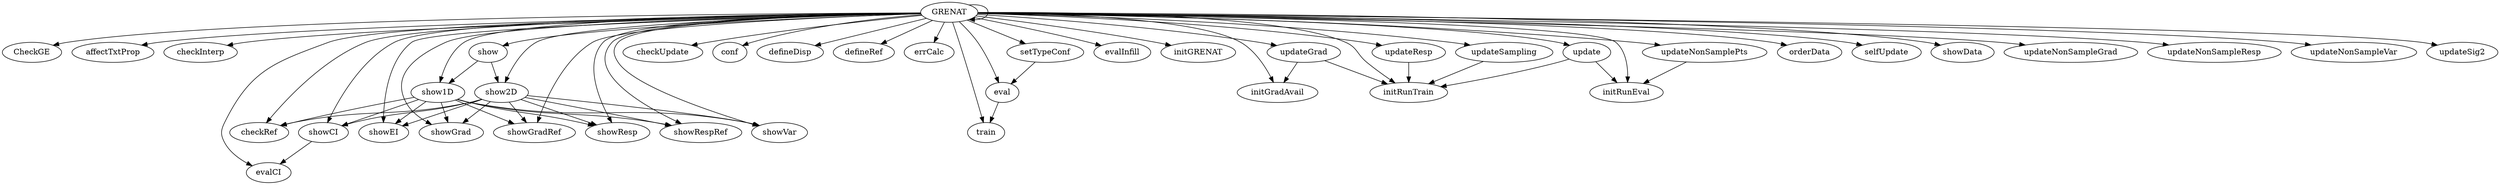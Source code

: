 /* Created by mdot for Matlab */
digraph m2html {
  GRENAT -> CheckGE;
  GRENAT -> GRENAT;
  GRENAT -> affectTxtProp;
  GRENAT -> checkInterp;
  GRENAT -> checkRef;
  GRENAT -> checkUpdate;
  GRENAT -> conf;
  GRENAT -> defineDisp;
  GRENAT -> defineRef;
  GRENAT -> errCalc;
  GRENAT -> eval;
  GRENAT -> evalCI;
  GRENAT -> evalInfill;
  GRENAT -> initGRENAT;
  GRENAT -> initGradAvail;
  GRENAT -> initRunEval;
  GRENAT -> initRunTrain;
  GRENAT -> orderData;
  GRENAT -> selfUpdate;
  GRENAT -> setTypeConf;
  GRENAT -> show;
  GRENAT -> show1D;
  GRENAT -> show2D;
  GRENAT -> showCI;
  GRENAT -> showData;
  GRENAT -> showEI;
  GRENAT -> showGrad;
  GRENAT -> showGradRef;
  GRENAT -> showResp;
  GRENAT -> showRespRef;
  GRENAT -> showVar;
  GRENAT -> train;
  GRENAT -> update;
  GRENAT -> updateGrad;
  GRENAT -> updateNonSampleGrad;
  GRENAT -> updateNonSamplePts;
  GRENAT -> updateNonSampleResp;
  GRENAT -> updateNonSampleVar;
  GRENAT -> updateResp;
  GRENAT -> updateSampling;
  GRENAT -> updateSig2;
  eval -> train;
  setTypeConf -> eval;
  show -> show1D;
  show -> show2D;
  show1D -> checkRef;
  show1D -> showCI;
  show1D -> showEI;
  show1D -> showGrad;
  show1D -> showGradRef;
  show1D -> showResp;
  show1D -> showRespRef;
  show1D -> showVar;
  show2D -> checkRef;
  show2D -> showCI;
  show2D -> showEI;
  show2D -> showGrad;
  show2D -> showGradRef;
  show2D -> showResp;
  show2D -> showRespRef;
  show2D -> showVar;
  showCI -> evalCI;
  update -> initRunEval;
  update -> initRunTrain;
  updateGrad -> initGradAvail;
  updateGrad -> initRunTrain;
  updateNonSamplePts -> initRunEval;
  updateResp -> initRunTrain;
  updateSampling -> initRunTrain;

  CheckGE [URL="CheckGE.html"];
  GRENAT [URL="GRENAT.html"];
  affectTxtProp [URL="affectTxtProp.html"];
  checkInterp [URL="checkInterp.html"];
  checkRef [URL="checkRef.html"];
  checkUpdate [URL="checkUpdate.html"];
  conf [URL="conf.html"];
  defineDisp [URL="defineDisp.html"];
  defineRef [URL="defineRef.html"];
  errCalc [URL="errCalc.html"];
  eval [URL="eval.html"];
  evalCI [URL="evalCI.html"];
  evalInfill [URL="evalInfill.html"];
  initGRENAT [URL="initGRENAT.html"];
  initGradAvail [URL="initGradAvail.html"];
  initRunEval [URL="initRunEval.html"];
  initRunTrain [URL="initRunTrain.html"];
  orderData [URL="orderData.html"];
  selfUpdate [URL="selfUpdate.html"];
  setTypeConf [URL="setTypeConf.html"];
  show [URL="show.html"];
  show1D [URL="show1D.html"];
  show2D [URL="show2D.html"];
  showCI [URL="showCI.html"];
  showData [URL="showData.html"];
  showEI [URL="showEI.html"];
  showGrad [URL="showGrad.html"];
  showGradRef [URL="showGradRef.html"];
  showResp [URL="showResp.html"];
  showRespRef [URL="showRespRef.html"];
  showVar [URL="showVar.html"];
  train [URL="train.html"];
  update [URL="update.html"];
  updateGrad [URL="updateGrad.html"];
  updateNonSampleGrad [URL="updateNonSampleGrad.html"];
  updateNonSamplePts [URL="updateNonSamplePts.html"];
  updateNonSampleResp [URL="updateNonSampleResp.html"];
  updateNonSampleVar [URL="updateNonSampleVar.html"];
  updateResp [URL="updateResp.html"];
  updateSampling [URL="updateSampling.html"];
  updateSig2 [URL="updateSig2.html"];
}